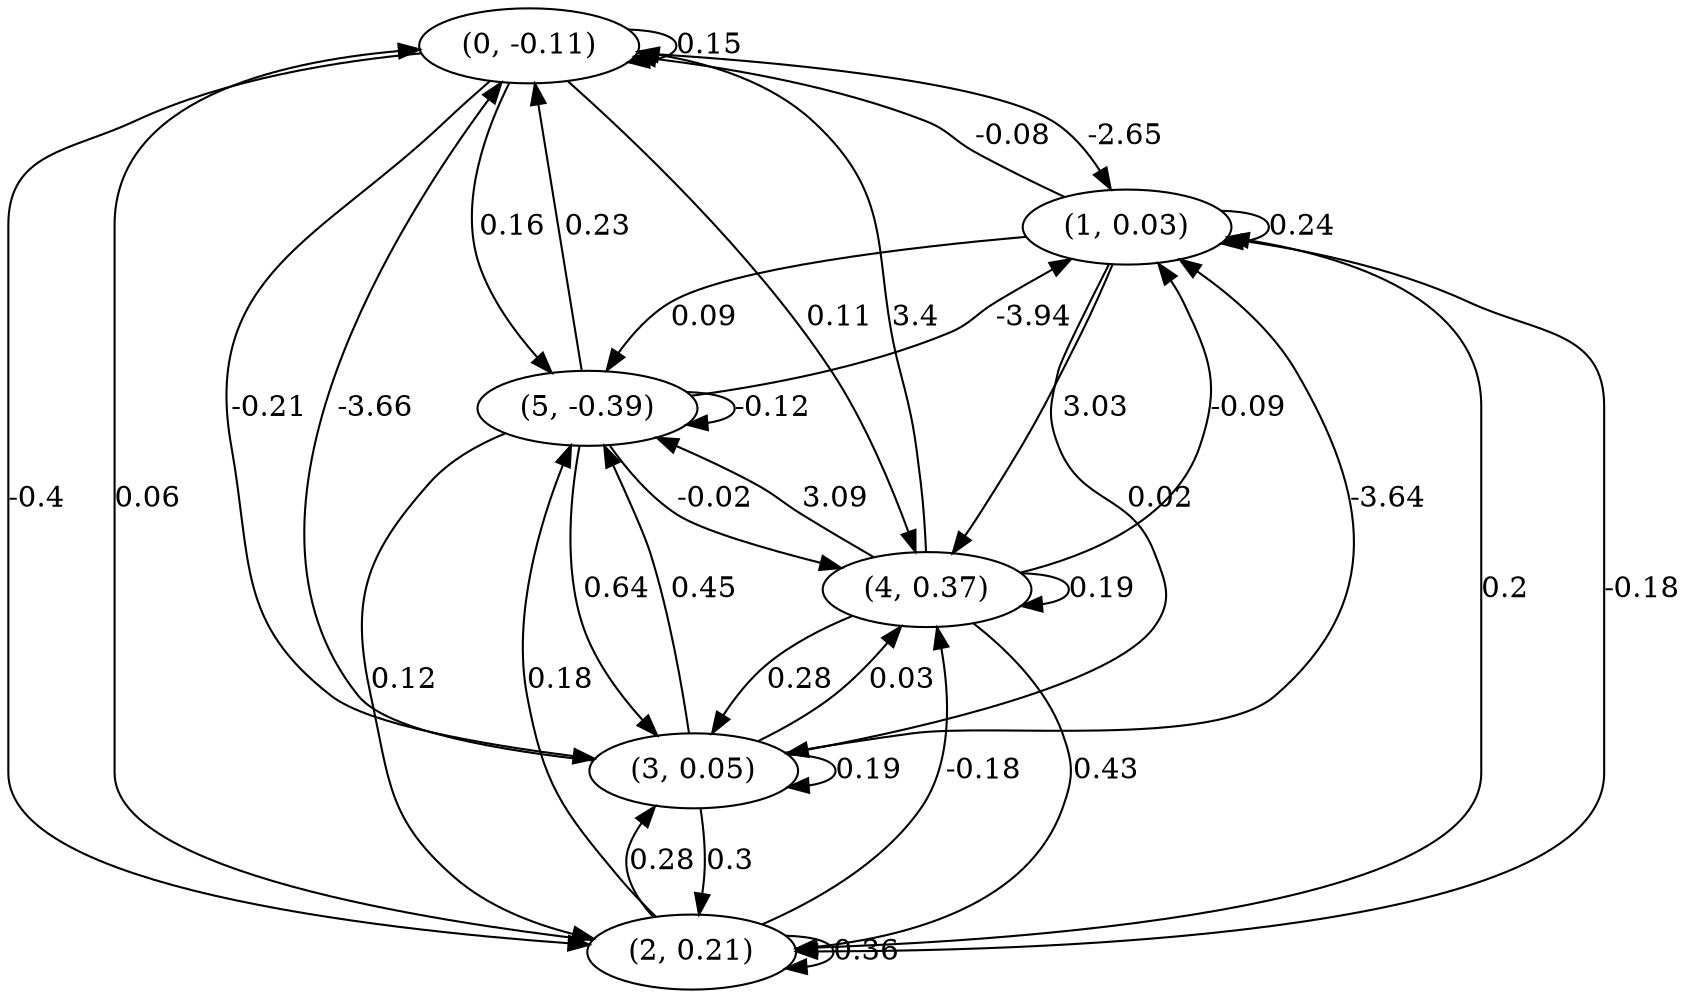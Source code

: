 digraph {
    0 [ label = "(0, -0.11)" ]
    1 [ label = "(1, 0.03)" ]
    2 [ label = "(2, 0.21)" ]
    3 [ label = "(3, 0.05)" ]
    4 [ label = "(4, 0.37)" ]
    5 [ label = "(5, -0.39)" ]
    0 -> 0 [ label = "0.15" ]
    1 -> 1 [ label = "0.24" ]
    2 -> 2 [ label = "0.36" ]
    3 -> 3 [ label = "0.19" ]
    4 -> 4 [ label = "0.19" ]
    5 -> 5 [ label = "-0.12" ]
    1 -> 0 [ label = "-0.08" ]
    2 -> 0 [ label = "0.06" ]
    3 -> 0 [ label = "-3.66" ]
    4 -> 0 [ label = "3.4" ]
    5 -> 0 [ label = "0.23" ]
    0 -> 1 [ label = "-2.65" ]
    2 -> 1 [ label = "0.2" ]
    3 -> 1 [ label = "-3.64" ]
    4 -> 1 [ label = "-0.09" ]
    5 -> 1 [ label = "-3.94" ]
    0 -> 2 [ label = "-0.4" ]
    1 -> 2 [ label = "-0.18" ]
    3 -> 2 [ label = "0.3" ]
    4 -> 2 [ label = "0.43" ]
    5 -> 2 [ label = "0.12" ]
    0 -> 3 [ label = "-0.21" ]
    1 -> 3 [ label = "0.02" ]
    2 -> 3 [ label = "0.28" ]
    4 -> 3 [ label = "0.28" ]
    5 -> 3 [ label = "0.64" ]
    0 -> 4 [ label = "0.11" ]
    1 -> 4 [ label = "3.03" ]
    2 -> 4 [ label = "-0.18" ]
    3 -> 4 [ label = "0.03" ]
    5 -> 4 [ label = "-0.02" ]
    0 -> 5 [ label = "0.16" ]
    1 -> 5 [ label = "0.09" ]
    2 -> 5 [ label = "0.18" ]
    3 -> 5 [ label = "0.45" ]
    4 -> 5 [ label = "3.09" ]
}

